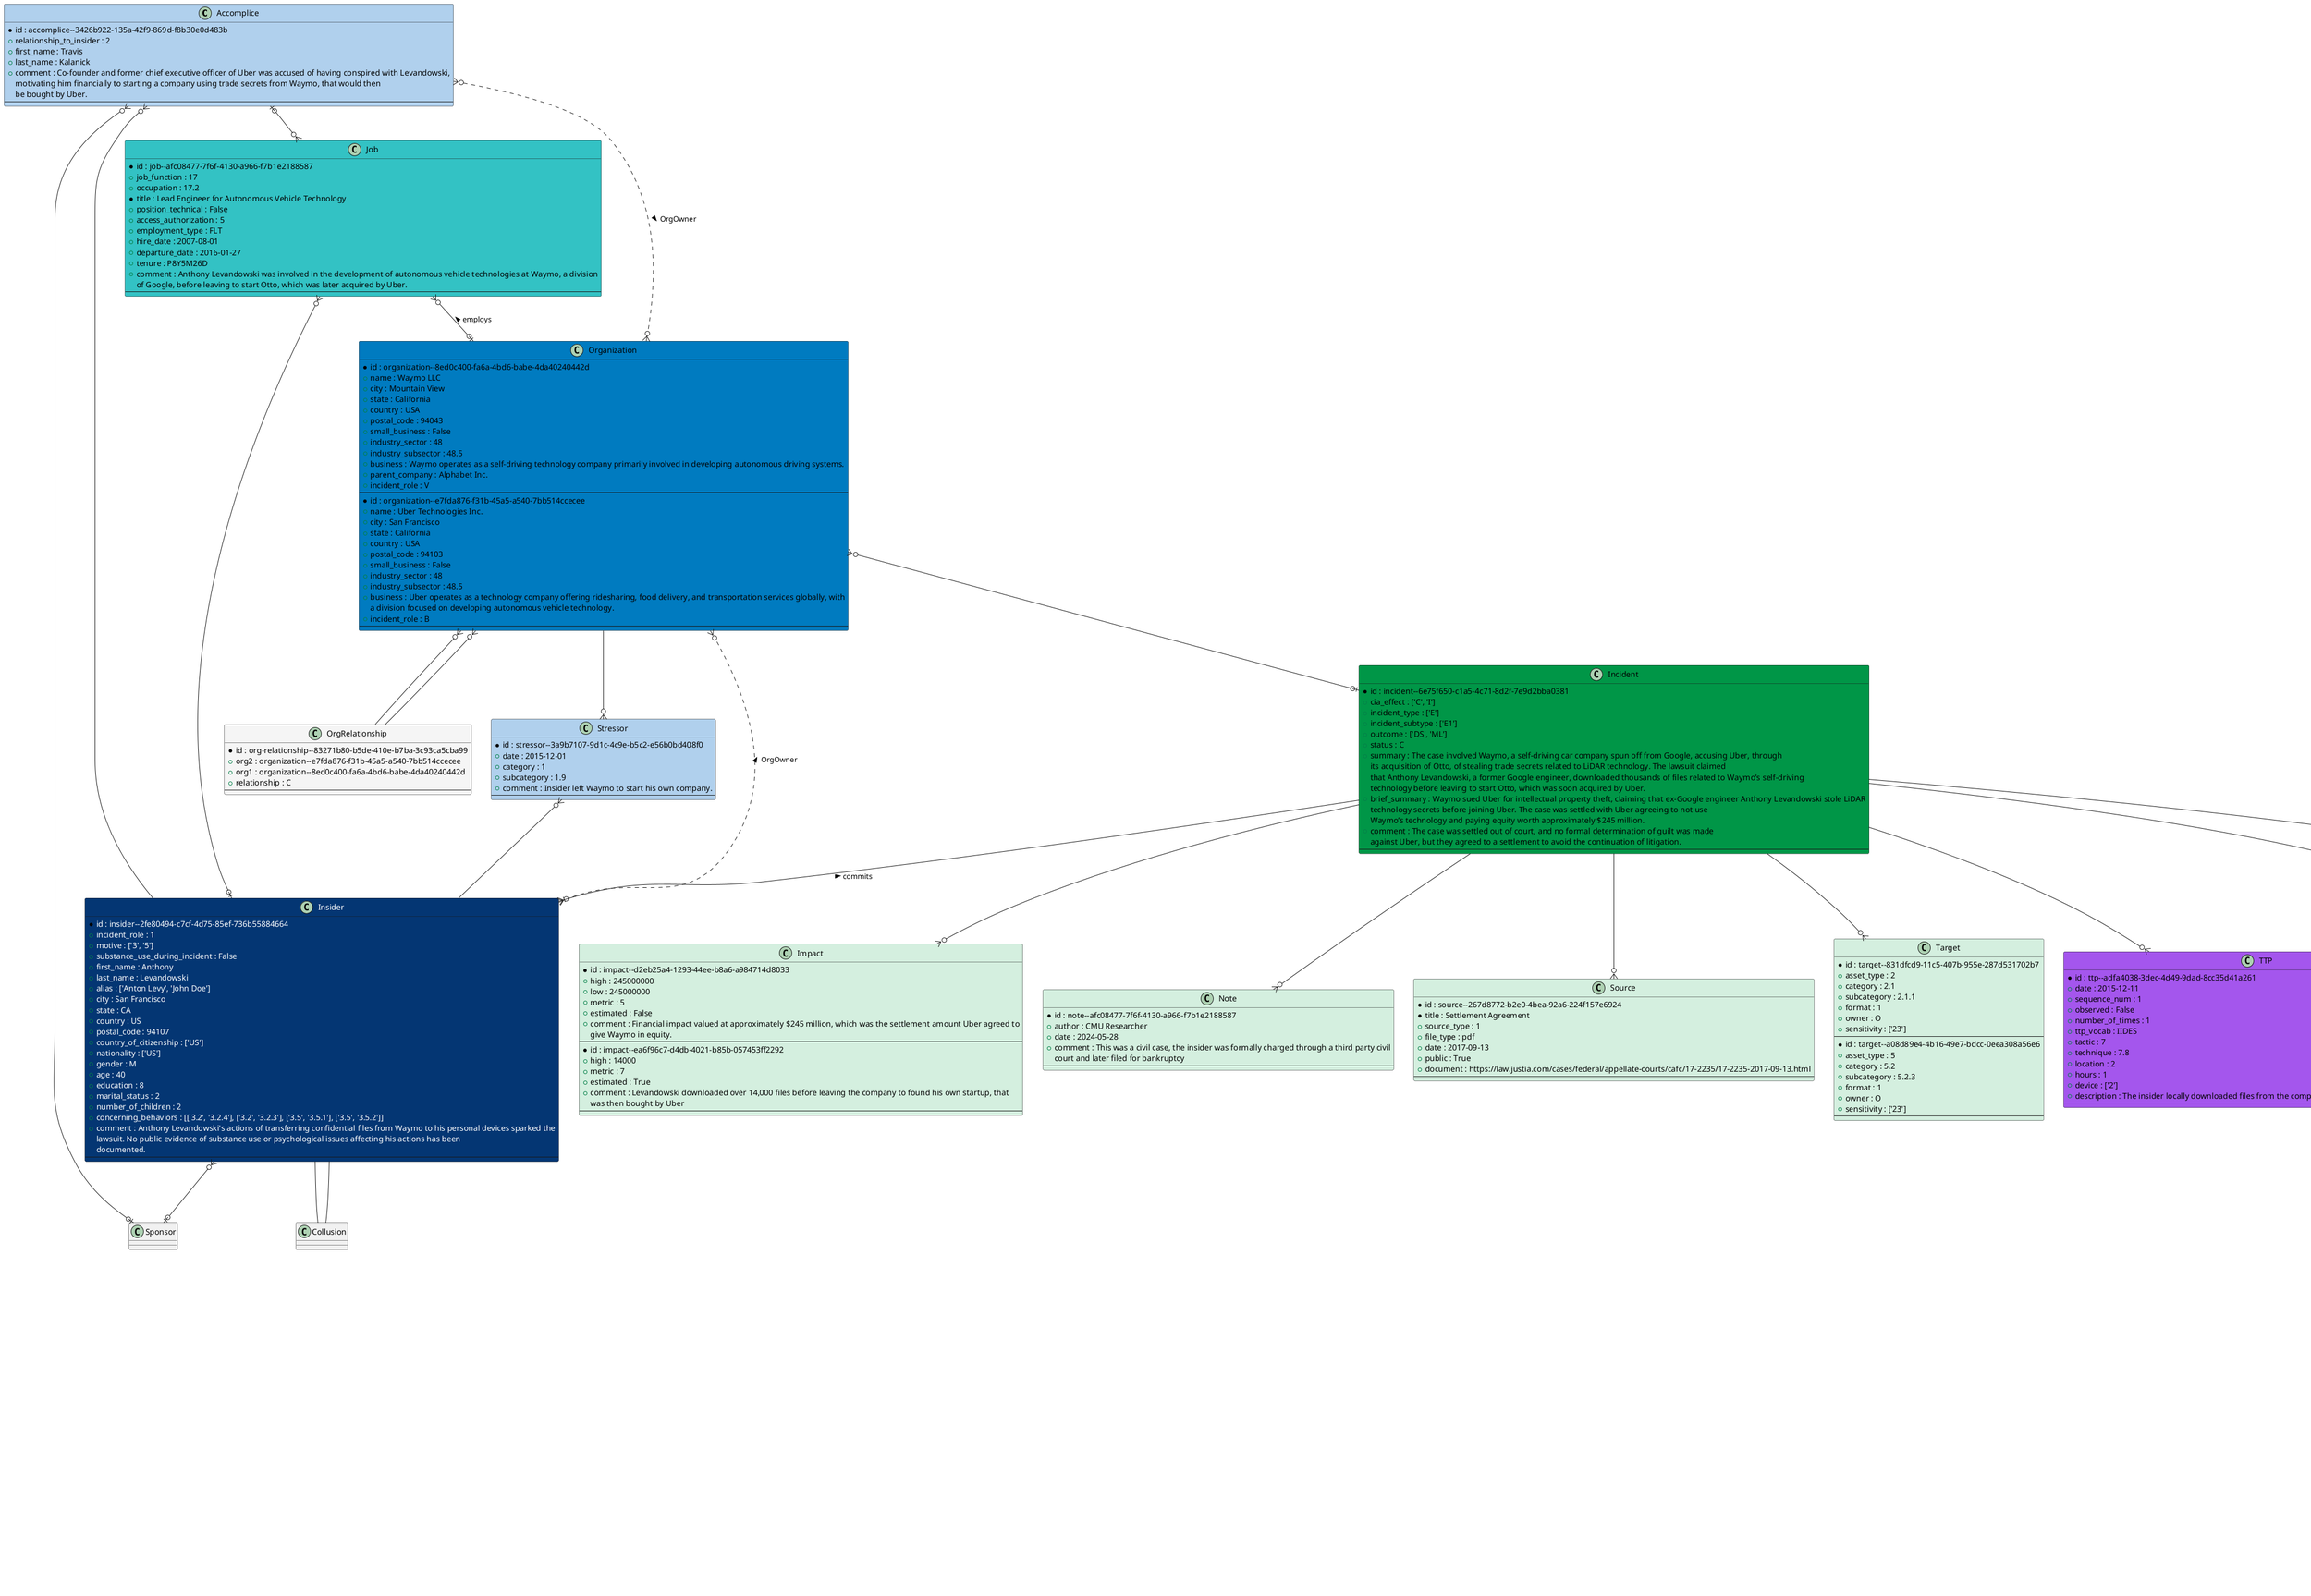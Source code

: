 @startuml Example3

Class Accomplice #b0d0ed {
* id : accomplice--3426b922-135a-42f9-869d-f8b30e0d483b 
+ relationship_to_insider : 2 
+ first_name : Travis 
+ last_name : Kalanick 
+ comment : Co-founder and former chief executive officer of Uber was accused of having conspired with Levandowski, 
motivating him financially to starting a company using trade secrets from Waymo, that would then 
be bought by Uber. 
---
}
Class Charge #f9b8bd {
* id : charge--3fcbf985-f10e-45b7-aacb-e16c89da1105 
* title : 18 U.S.C 
+ section : 1836 
+ nature_of_offense : Misappropriation of Trade Secrets 
+ count : 1
+ plea : 3 
+ plea_bargain : False
+ disposition : 2 
---
}
Class CourtCase #f9b8bd {
* id : court-case--3fcbf985-f10e-45b7-aacb-e16c89da1105 
+ case_number : 17-cv-00939 
+ case_title : Waymo LLC v. Uber Technologies, Inc. 
+ court_country : United States 
+ court_state : California 
+ court_district : United States District Court for the Northern District of California 
+ court_type : 1 
+ case_type : 1 
+ defendant : ['Uber Technologies, Inc']
+ plaintiff : ['Waymo LLC']
---
}
Class Detection #FDB515 {
* id : detection--a181e814-aa3a-411e-ae79-79ceba48e36a 
+ first_detected : 2017-02-23 
+ who_detected : ['LE', 'OR']
+ detected_method : ['2', '4']
+ logs : ['AC', 'EM', 'VD']
---
}
Class Impact #D4EFDF {
* id : impact--d2eb25a4-1293-44ee-b8a6-a984714d8033 
+ high : 245000000
+ low : 245000000
+ metric : 5 
+ estimated : False
+ comment : Financial impact valued at approximately $245 million, which was the settlement amount Uber agreed to 
give Waymo in equity. 
---
}
Class Impact #D4EFDF {
* id : impact--ea6f96c7-d4db-4021-b85b-057453ff2292 
+ high : 14000
+ metric : 7 
+ estimated : True
+ comment : Levandowski downloaded over 14,000 files before leaving the company to found his own startup, that 
was then bought by Uber 
---
}
Class Incident #009647 {
* id : incident--6e75f650-c1a5-4c71-8d2f-7e9d2bba0381 
+ cia_effect : ['C', 'I']
+ incident_type : ['E']
+ incident_subtype : ['E1']
+ outcome : ['DS', 'ML']
+ status : C 
+ summary : The case involved Waymo, a self-driving car company spun off from Google, accusing Uber, through 
its acquisition of Otto, of stealing trade secrets related to LiDAR technology. The lawsuit claimed 
that Anthony Levandowski, a former Google engineer, downloaded thousands of files related to Waymo’s self-driving 
technology before leaving to start Otto, which was soon acquired by Uber. 
+ brief_summary : Waymo sued Uber for intellectual property theft, claiming that ex-Google engineer Anthony Levandowski stole LiDAR 
technology secrets before joining Uber. The case was settled with Uber agreeing to not use 
Waymo’s technology and paying equity worth approximately $245 million. 
+ comment : The case was settled out of court, and no formal determination of guilt was made 
against Uber, but they agreed to a settlement to avoid the continuation of litigation. 
---
}
Class Insider #043673;text:white {
* id : insider--2fe80494-c7cf-4d75-85ef-736b55884664 
+ incident_role : 1 
+ motive : ['3', '5']
+ substance_use_during_incident : False
+ first_name : Anthony 
+ last_name : Levandowski 
+ alias : ['Anton Levy', 'John Doe']
+ city : San Francisco 
+ state : CA 
+ country : US 
+ postal_code : 94107
+ country_of_citizenship : ['US']
+ nationality : ['US']
+ gender : M 
+ age : 40
+ education : 8 
+ marital_status : 2 
+ number_of_children : 2
+ concerning_behaviors : [['3.2', '3.2.4'], ['3.2', '3.2.3'], ['3.5', '3.5.1'], ['3.5', '3.5.2']]
+ comment : Anthony Levandowski's actions of transferring confidential files from Waymo to his personal devices sparked the 
lawsuit. No public evidence of substance use or psychological issues affecting his actions has been 
documented. 
---
}
Class Job #33c2C4 {
* id : job--afc08477-7f6f-4130-a966-f7b1e2188587 
+ job_function : 17 
+ occupation : 17.2 
* title : Lead Engineer for Autonomous Vehicle Technology 
+ position_technical : False
+ access_authorization : 5 
+ employment_type : FLT 
+ hire_date : 2007-08-01 
+ departure_date : 2016-01-27 
+ tenure : P8Y5M26D 
+ comment : Anthony Levandowski was involved in the development of autonomous vehicle technologies at Waymo, a division 
of Google, before leaving to start Otto, which was later acquired by Uber. 
---
}
Class LegalResponse #f9b8bd {
* id : legal-response--4dbe427c-8f98-4621-afa6-a20902afb8d2 
+ insider_settled : 2018-02-09 
+ comment : The legal response was primarily civil. The case did not involve law enforcement as it 
was not a criminal matter. The settlement resolved the dispute without a formal admission of 
wrongdoing. 
---
}
Class Note #D4EFDF {
* id : note--afc08477-7f6f-4130-a966-f7b1e2188587 
+ author : CMU Researcher 
+ date : 2024-05-28 
+ comment : This was a civil case, the insider was formally charged through a third party civil 
court and later filed for bankruptcy 
---
}
Class Organization #007BC0 {
* id : organization--8ed0c400-fa6a-4bd6-babe-4da40240442d 
+ name : Waymo LLC 
+ city : Mountain View 
+ state : California 
+ country : USA 
+ postal_code : 94043
+ small_business : False
+ industry_sector : 48 
+ industry_subsector : 48.5 
+ business : Waymo operates as a self-driving technology company primarily involved in developing autonomous driving systems. 
+ parent_company : Alphabet Inc. 
+ incident_role : V 
---
}
Class Organization #007BC0 {
* id : organization--e7fda876-f31b-45a5-a540-7bb514ccecee 
+ name : Uber Technologies Inc. 
+ city : San Francisco 
+ state : California 
+ country : USA 
+ postal_code : 94103
+ small_business : False
+ industry_sector : 48 
+ industry_subsector : 48.5 
+ business : Uber operates as a technology company offering ridesharing, food delivery, and transportation services globally, with 
a division focused on developing autonomous vehicle technology. 
+ incident_role : B 
---
}
Class OrgRelationship #F5F5F5 {
* id : org-relationship--83271b80-b5de-410e-b7ba-3c93ca5cba99 
+ org2 : organization--e7fda876-f31b-45a5-a540-7bb514ccecee 
+ org1 : organization--8ed0c400-fa6a-4bd6-babe-4da40240442d 
+ relationship : C 
---
}
Class Response #EF3A47 {
* id : response--9923bad0-25bb-474a-bff7-4b23bfb3e240 
+ investigated_by : ['99', '2']
+ investigation_events : [['2', '2016-11-00']]
+ comment : A third party investigator was hired to look into the matter after an engineer at 
Waymo found Uber's autonomous vehicle sensors drastically similar to those developed by Waymo. 
---
}
Class Sentence #f9b8bd {
* id : sentence--c67354c2-5619-4ebc-85d0-21ca230c8a1d 
+ sentence_type : 14 
+ quantity : 245000000
+ metric : 5 
+ concurrency : False
---
}
Class Source #D4EFDF {
* id : source--267d8772-b2e0-4bea-92a6-224f157e6924 
* title : Settlement Agreement 
+ source_type : 1 
+ file_type : pdf 
+ date : 2017-09-13 
+ public : True
+ document : https://law.justia.com/cases/federal/appellate-courts/cafc/17-2235/17-2235-2017-09-13.html 
---
}
Class Stressor #b0d0ed {
* id : stressor--3a9b7107-9d1c-4c9e-b5c2-e56b0bd408f0 
+ date : 2015-12-01 
+ category : 1 
+ subcategory : 1.9 
+ comment : Insider left Waymo to start his own company. 
---
}
Class Target #D4EFDF {
* id : target--831dfcd9-11c5-407b-955e-287d531702b7 
+ asset_type : 2 
+ category : 2.1 
+ subcategory : 2.1.1 
+ format : 1 
+ owner : O 
+ sensitivity : ['23']
---
}
Class Target #D4EFDF {
* id : target--a08d89e4-4b16-49e7-bdcc-0eea308a56e6 
+ asset_type : 5 
+ category : 5.2 
+ subcategory : 5.2.3 
+ format : 1 
+ owner : O 
+ sensitivity : ['23']
---
}
Class TTP #A456ED {
* id : ttp--adfa4038-3dec-4d49-9dad-8cc35d41a261 
+ date : 2015-12-11 
+ sequence_num : 1
+ observed : False
+ number_of_times : 1
+ ttp_vocab : IIDES 
+ tactic : 7 
+ technique : 7.8 
+ location : 2 
+ hours : 1 
+ device : ['2']
+ description : The insider locally downloaded files from the company cloud directories to their laptop. 
---
}


    Insider --o{ Accomplice
    Incident --|{ Insider : commits <
    Accomplice |o--o{ Job
    Job }o--o| Organization : employs <
    Insider |o--o{ Job
    Organization }o--o| Incident
    Organization }o-- OrgRelationship
    OrgRelationship --o{ Organization
    Insider }o--o| Sponsor
    Accomplice }o--o| Sponsor
    Insider }o..o{ Organization : OrgOwner >
    Accomplice }o..o{ Organization : OrgOwner >
    Insider -- Collusion
    Collusion -- Insider
    Incident --o{ Impact
    Incident --o{ Target
    Incident --o{ Source
    Incident --o{ Note
    CourtCase ||--o{ Charge
    CourtCase ||--o{ Sentence
    Incident --o| Detection
    Incident --o| Response
    Response ||--o| LegalResponse
    LegalResponse ||--o{ CourtCase
    Organization --o{ Stressor
    Stressor }o-- Insider
    Incident --o{ TTP
@enduml